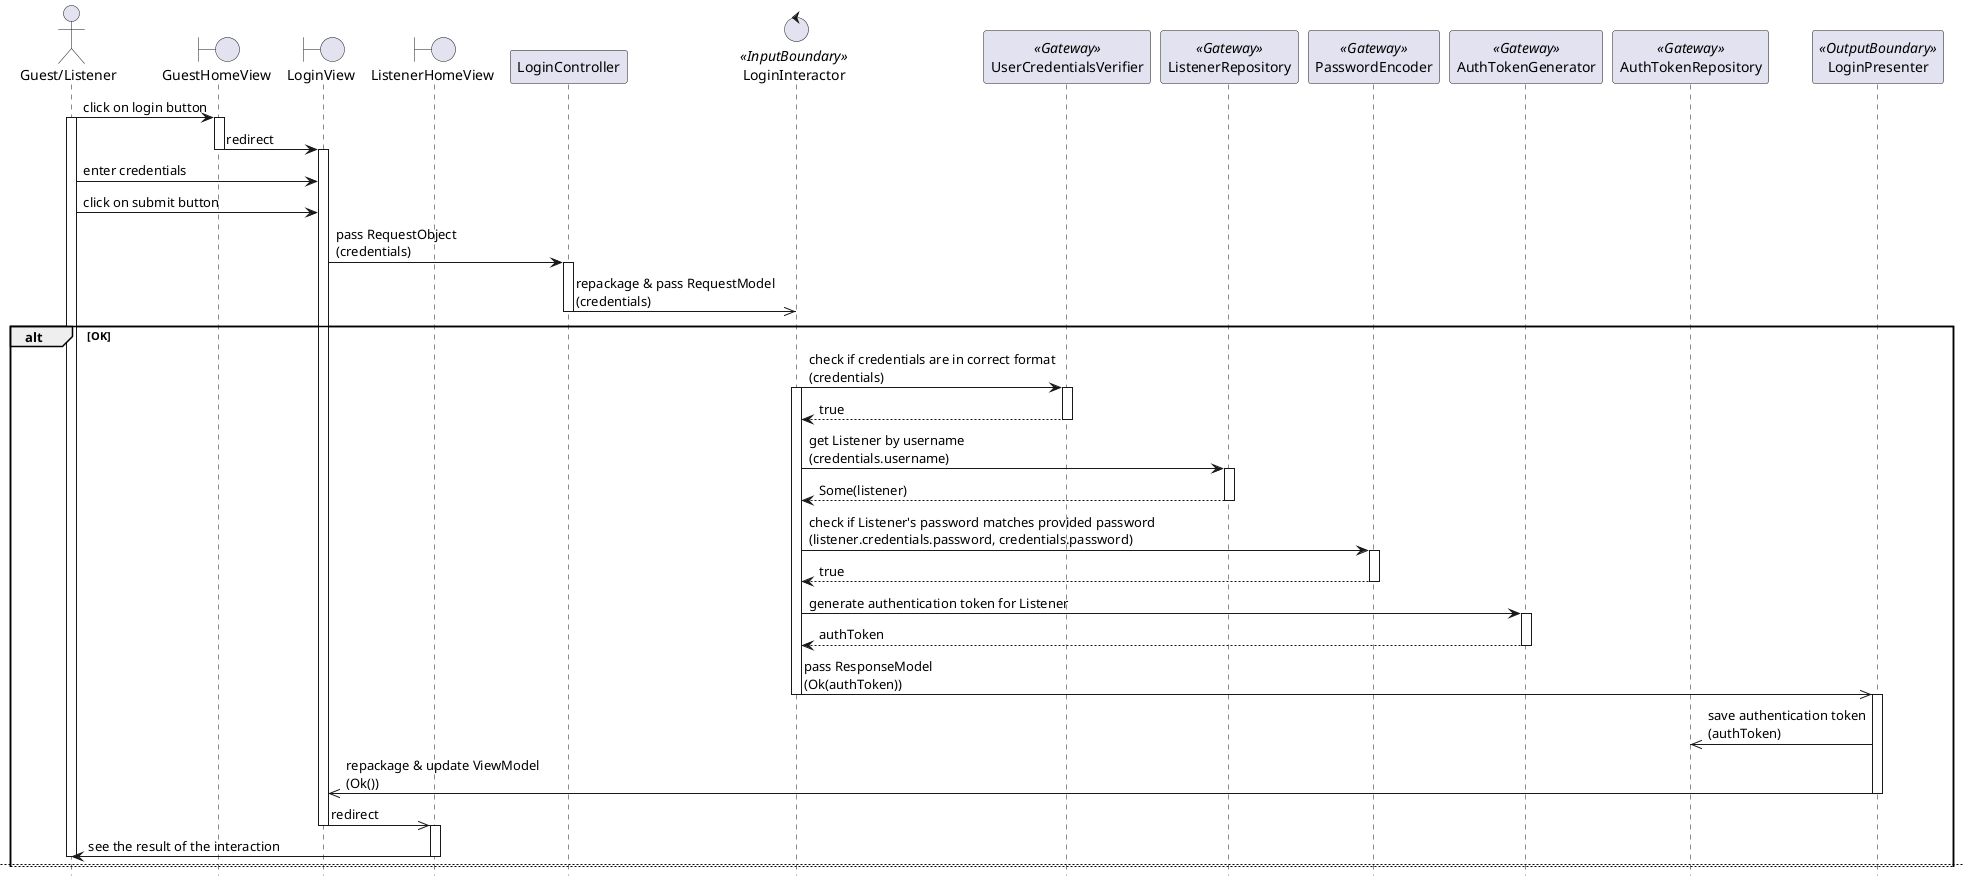 @startuml

hide footbox
skinparam BackgroundColor transparent

actor "Guest/Listener"
boundary GuestHomeView
boundary LoginView
boundary ListenerHomeView
participant LoginController
control LoginInteractor <<InputBoundary>>
participant UserCredentialsVerifier <<Gateway>>
participant ListenerRepository <<Gateway>>
participant PasswordEncoder <<Gateway>>
participant AuthTokenGenerator <<Gateway>>
participant AuthTokenRepository <<Gateway>>
participant LoginPresenter <<OutputBoundary>>

"Guest/Listener" -> GuestHomeView: click on login button
activate "Guest/Listener"

activate GuestHomeView

GuestHomeView -> LoginView: redirect
deactivate GuestHomeView
activate LoginView

"Guest/Listener" -> LoginView: enter credentials
"Guest/Listener" -> LoginView: click on submit button
LoginView -> LoginController: pass RequestObject\n(credentials)
activate LoginController

LoginController ->> LoginInteractor: repackage & pass RequestModel\n(credentials)
deactivate LoginController
    
alt OK
    LoginInteractor -> UserCredentialsVerifier: check if credentials are in correct format\n(credentials)
    activate LoginInteractor
    activate UserCredentialsVerifier
    return true
    deactivate UserCredentialsVerifier

    LoginInteractor -> ListenerRepository: get Listener by username\n(credentials.username)
    activate ListenerRepository
    return Some(listener)
    deactivate ListenerRepository

    LoginInteractor -> PasswordEncoder: check if Listener's password matches provided password\n(listener.credentials.password, credentials.password)
    activate PasswordEncoder
    return true
    deactivate PasswordEncoder

    LoginInteractor -> AuthTokenGenerator: generate authentication token for Listener
    activate AuthTokenGenerator
    return authToken
    deactivate AuthTokenGenerator

    LoginInteractor ->> LoginPresenter: pass ResponseModel\n(Ok(authToken))
    deactivate LoginInteractor
    activate LoginPresenter

    LoginPresenter ->> AuthTokenRepository: save authentication token\n(authToken)

    LoginPresenter ->> LoginView: repackage & update ViewModel\n(Ok())
    deactivate LoginPresenter

    LoginView ->> ListenerHomeView: redirect
    deactivate LoginView
    activate ListenerHomeView

    ListenerHomeView -> "Guest/Listener": see the result of the interaction
    deactivate "Guest/Listener"
    deactivate ListenerHomeView
    newpage

else Error: Credentials in incorrect format
    LoginInteractor -> UserCredentialsVerifier: check if credentials are in correct format\n(credentials)
    activate "Guest/Listener"
    activate LoginView
    activate LoginInteractor
    activate UserCredentialsVerifier
    return false
    deactivate UserCredentialsVerifier

    LoginInteractor ->> LoginPresenter: pass ResponseModel\n(Err(CredentialsMalformed))
    deactivate LoginInteractor
    activate LoginPresenter

    LoginPresenter ->> LoginView: update ViewModel\n(Err(CredentialsMalformed))
    deactivate LoginPresenter
    
    LoginView -> "Guest/Listener": see the result of the interaction
    deactivate LoginView
    deactivate "Guest/Listener"

else Error: Listener does not exist
    LoginInteractor -> UserCredentialsVerifier: check if credentials are in correct format\n(credentials)
    activate "Guest/Listener"
    activate LoginView
    activate LoginInteractor
    activate UserCredentialsVerifier
    return true
    deactivate UserCredentialsVerifier

    LoginInteractor -> ListenerRepository: get Listener by username\n(credentials.username)
    activate ListenerRepository
    return None
    deactivate ListenerRepository

    LoginInteractor ->> LoginPresenter: pass ResponseModel\n(Err(CredentialsInvalid))
    deactivate LoginInteractor
    activate LoginPresenter

    LoginPresenter ->> LoginView: repackage & update ViewModel\n(Err(CredentialsInvalid))
    deactivate LoginPresenter

    LoginView -> "Guest/Listener": see the result of the interaction
    deactivate LoginView
    deactivate "Guest/Listener"

else Error: Password does not match
    LoginInteractor -> UserCredentialsVerifier: check if credentials are in correct format\n(credentials)
    activate "Guest/Listener"
    activate LoginView
    activate LoginInteractor
    activate UserCredentialsVerifier
    return true
    deactivate UserCredentialsVerifier

    LoginInteractor -> ListenerRepository: get Listener by username\n(credentials.username)
    activate ListenerRepository
    return Some(listener)
    deactivate ListenerRepository

    LoginInteractor -> PasswordEncoder: check if Listener's password matches provided password\n(listener.credentials.password, credentials.password)
    activate PasswordEncoder
    return false
    deactivate PasswordEncoder

    LoginInteractor ->> LoginPresenter: pass ResponseModel\n(Err(CredentialsInvalid))
    deactivate LoginInteractor
    activate LoginPresenter

    LoginPresenter ->> LoginView: repackage & update ViewModel\n(Err(CredentialsInvalid))
    deactivate LoginPresenter

    LoginView -> "Guest/Listener": see the result of the interaction
    deactivate LoginView
    deactivate "Guest/Listener"
    
end

deactivate LoginView

@enduml
